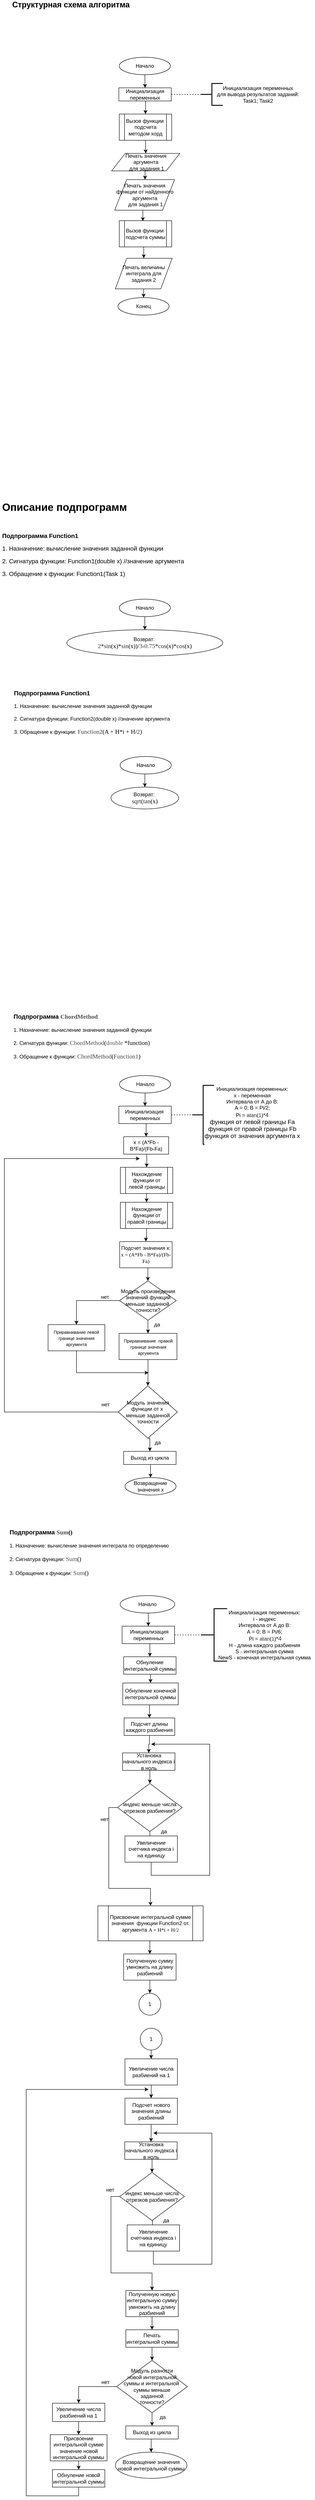 <mxfile version="12.5.6" type="device"><diagram id="HQb74UAFA0pZdW0-ivz8" name="Page-1"><mxGraphModel dx="1172" dy="648" grid="1" gridSize="10" guides="1" tooltips="1" connect="1" arrows="1" fold="1" page="1" pageScale="1" pageWidth="827" pageHeight="1169" math="0" shadow="0"><root><mxCell id="0"/><mxCell id="1" parent="0"/><mxCell id="1PtmZpgzlnoo4kEaElaT-3" style="edgeStyle=orthogonalEdgeStyle;rounded=0;orthogonalLoop=1;jettySize=auto;html=1;exitX=0.5;exitY=1;exitDx=0;exitDy=0;entryX=0.5;entryY=0;entryDx=0;entryDy=0;" edge="1" parent="1" source="1PtmZpgzlnoo4kEaElaT-1" target="1PtmZpgzlnoo4kEaElaT-2"><mxGeometry relative="1" as="geometry"/></mxCell><mxCell id="1PtmZpgzlnoo4kEaElaT-1" value="Начало" style="ellipse;whiteSpace=wrap;html=1;" vertex="1" parent="1"><mxGeometry x="353" y="180" width="117" height="40" as="geometry"/></mxCell><mxCell id="1PtmZpgzlnoo4kEaElaT-96" style="edgeStyle=orthogonalEdgeStyle;rounded=0;orthogonalLoop=1;jettySize=auto;html=1;exitX=0.5;exitY=1;exitDx=0;exitDy=0;entryX=0.5;entryY=0;entryDx=0;entryDy=0;" edge="1" parent="1" source="1PtmZpgzlnoo4kEaElaT-2" target="1PtmZpgzlnoo4kEaElaT-95"><mxGeometry relative="1" as="geometry"/></mxCell><mxCell id="1PtmZpgzlnoo4kEaElaT-2" value="Инициализация переменных" style="rounded=0;whiteSpace=wrap;html=1;" vertex="1" parent="1"><mxGeometry x="352" y="250" width="120" height="30" as="geometry"/></mxCell><mxCell id="1PtmZpgzlnoo4kEaElaT-4" value="" style="endArrow=none;dashed=1;html=1;exitX=1;exitY=0.5;exitDx=0;exitDy=0;" edge="1" parent="1" source="1PtmZpgzlnoo4kEaElaT-2"><mxGeometry width="50" height="50" relative="1" as="geometry"><mxPoint x="580" y="300" as="sourcePoint"/><mxPoint x="560" y="265" as="targetPoint"/></mxGeometry></mxCell><mxCell id="1PtmZpgzlnoo4kEaElaT-5" value="" style="strokeWidth=2;html=1;shape=mxgraph.flowchart.annotation_2;align=left;labelPosition=right;pointerEvents=1;" vertex="1" parent="1"><mxGeometry x="540" y="240" width="50" height="50" as="geometry"/></mxCell><mxCell id="1PtmZpgzlnoo4kEaElaT-6" value="Инициализация переменных&lt;br&gt;&amp;nbsp;для вывода результатов заданий:&amp;nbsp;&lt;br&gt;Task1; Task2" style="text;html=1;align=center;verticalAlign=middle;resizable=0;points=[];autosize=1;" vertex="1" parent="1"><mxGeometry x="560" y="240" width="220" height="50" as="geometry"/></mxCell><mxCell id="1PtmZpgzlnoo4kEaElaT-99" style="edgeStyle=orthogonalEdgeStyle;rounded=0;orthogonalLoop=1;jettySize=auto;html=1;exitX=0.5;exitY=1;exitDx=0;exitDy=0;entryX=0.5;entryY=0;entryDx=0;entryDy=0;" edge="1" parent="1" source="1PtmZpgzlnoo4kEaElaT-7"><mxGeometry relative="1" as="geometry"><mxPoint x="412" y="460" as="targetPoint"/></mxGeometry></mxCell><mxCell id="1PtmZpgzlnoo4kEaElaT-7" value="Печать значения аргумента&lt;br&gt;&amp;nbsp;для задания 1" style="shape=parallelogram;perimeter=parallelogramPerimeter;whiteSpace=wrap;html=1;" vertex="1" parent="1"><mxGeometry x="335.5" y="400" width="156" height="40" as="geometry"/></mxCell><mxCell id="1PtmZpgzlnoo4kEaElaT-101" style="edgeStyle=orthogonalEdgeStyle;rounded=0;orthogonalLoop=1;jettySize=auto;html=1;exitX=0.5;exitY=1;exitDx=0;exitDy=0;entryX=0.45;entryY=0.017;entryDx=0;entryDy=0;entryPerimeter=0;" edge="1" parent="1" source="1PtmZpgzlnoo4kEaElaT-9" target="1PtmZpgzlnoo4kEaElaT-100"><mxGeometry relative="1" as="geometry"/></mxCell><mxCell id="1PtmZpgzlnoo4kEaElaT-9" value="Печать значения функции от найденного аргумента&lt;br&gt;&amp;nbsp;для задания 1" style="shape=parallelogram;perimeter=parallelogramPerimeter;whiteSpace=wrap;html=1;" vertex="1" parent="1"><mxGeometry x="342.5" y="460" width="137" height="70" as="geometry"/></mxCell><mxCell id="1PtmZpgzlnoo4kEaElaT-15" style="edgeStyle=orthogonalEdgeStyle;rounded=0;orthogonalLoop=1;jettySize=auto;html=1;exitX=0.5;exitY=1;exitDx=0;exitDy=0;entryX=0.5;entryY=0;entryDx=0;entryDy=0;" edge="1" parent="1" source="1PtmZpgzlnoo4kEaElaT-11" target="1PtmZpgzlnoo4kEaElaT-14"><mxGeometry relative="1" as="geometry"/></mxCell><mxCell id="1PtmZpgzlnoo4kEaElaT-11" value="Печать величины интеграла для задания 2" style="shape=parallelogram;perimeter=parallelogramPerimeter;whiteSpace=wrap;html=1;" vertex="1" parent="1"><mxGeometry x="344" y="640" width="130" height="70" as="geometry"/></mxCell><mxCell id="1PtmZpgzlnoo4kEaElaT-14" value="Конец" style="ellipse;whiteSpace=wrap;html=1;" vertex="1" parent="1"><mxGeometry x="350" y="730" width="117" height="40" as="geometry"/></mxCell><mxCell id="1PtmZpgzlnoo4kEaElaT-16" value="&lt;h1&gt;Описание подпрограмм&lt;/h1&gt;&lt;div&gt;&lt;br&gt;&lt;/div&gt;&lt;p&gt;&lt;b&gt;&lt;font style=&quot;font-size: 14px&quot;&gt;Подпрограмма Function1&lt;/font&gt;&lt;/b&gt;&lt;/p&gt;&lt;p&gt;&lt;span style=&quot;font-size: 14px&quot;&gt;1. Назначение: вычисление значения заданной функции&lt;/span&gt;&lt;/p&gt;&lt;p&gt;&lt;span style=&quot;font-size: 14px&quot;&gt;2. Сигнатура функции: Function1(double x) //значение аргумента&lt;/span&gt;&lt;/p&gt;&lt;p&gt;&lt;span style=&quot;font-size: 14px&quot;&gt;3. Обращение к функции: Function1(Task 1)&lt;/span&gt;&lt;/p&gt;&lt;br&gt;&lt;p&gt;&lt;span style=&quot;font-size: 14px&quot;&gt;&lt;br&gt;&lt;/span&gt;&lt;/p&gt;" style="text;html=1;strokeColor=none;fillColor=none;spacing=5;spacingTop=-20;whiteSpace=wrap;overflow=hidden;rounded=0;" vertex="1" parent="1"><mxGeometry x="80" y="1190" width="610" height="190" as="geometry"/></mxCell><mxCell id="1PtmZpgzlnoo4kEaElaT-19" style="edgeStyle=orthogonalEdgeStyle;rounded=0;orthogonalLoop=1;jettySize=auto;html=1;exitX=0.5;exitY=1;exitDx=0;exitDy=0;entryX=0.5;entryY=0;entryDx=0;entryDy=0;" edge="1" parent="1" source="1PtmZpgzlnoo4kEaElaT-17" target="1PtmZpgzlnoo4kEaElaT-18"><mxGeometry relative="1" as="geometry"/></mxCell><mxCell id="1PtmZpgzlnoo4kEaElaT-17" value="Начало" style="ellipse;whiteSpace=wrap;html=1;" vertex="1" parent="1"><mxGeometry x="353" y="1420" width="117" height="40" as="geometry"/></mxCell><mxCell id="1PtmZpgzlnoo4kEaElaT-18" value="Возврат:&amp;nbsp;&lt;br&gt;&lt;p style=&quot;margin: 0px ; font-stretch: normal ; font-size: 14px ; line-height: normal ; font-family: &amp;#34;menlo&amp;#34; ; background-color: rgb(255 , 255 , 255)&quot;&gt;&lt;span style=&quot;color: #373737&quot;&gt;2&lt;/span&gt;*&lt;span style=&quot;color: #262626&quot;&gt;sin&lt;/span&gt;(x)*&lt;span style=&quot;color: #262626&quot;&gt;sin&lt;/span&gt;(x))/&lt;span style=&quot;color: #373737&quot;&gt;3&lt;/span&gt;-&lt;span style=&quot;color: #373737&quot;&gt;0.75&lt;/span&gt;*&lt;span style=&quot;color: #262626&quot;&gt;cos&lt;/span&gt;(x)*&lt;span style=&quot;color: #262626&quot;&gt;cos&lt;/span&gt;(x)&lt;/p&gt;" style="ellipse;whiteSpace=wrap;html=1;" vertex="1" parent="1"><mxGeometry x="233" y="1490" width="357" height="60" as="geometry"/></mxCell><mxCell id="1PtmZpgzlnoo4kEaElaT-22" value="&lt;font style=&quot;font-size: 14px&quot;&gt;&lt;b&gt;Подпрограмма Function1&lt;/b&gt;&lt;/font&gt;&lt;br&gt;&lt;br&gt;1. Назначение: вычисление значения заданной функции&lt;br&gt;&lt;br&gt;2. Сигнатура функции: Function2(double x) //значение аргумента&lt;br&gt;&lt;br&gt;3. Обращение к функции: &lt;span style=&quot;font-family: &amp;#34;menlo&amp;#34; ; font-size: 14px ; background-color: rgb(255 , 255 , 255) ; color: rgb(65 , 65 , 65)&quot;&gt;Function2&lt;/span&gt;&lt;span style=&quot;font-family: &amp;#34;menlo&amp;#34; ; font-size: 14px ; background-color: rgb(255 , 255 , 255)&quot;&gt;(A + H*i + H/&lt;/span&gt;&lt;span style=&quot;font-family: &amp;#34;menlo&amp;#34; ; font-size: 14px ; background-color: rgb(255 , 255 , 255) ; color: rgb(55 , 55 , 55)&quot;&gt;2&lt;/span&gt;&lt;span style=&quot;font-family: &amp;#34;menlo&amp;#34; ; font-size: 14px ; background-color: rgb(255 , 255 , 255)&quot;&gt;)&lt;/span&gt;" style="text;html=1;" vertex="1" parent="1"><mxGeometry x="110" y="1620" width="380" height="110" as="geometry"/></mxCell><mxCell id="1PtmZpgzlnoo4kEaElaT-24" style="edgeStyle=orthogonalEdgeStyle;rounded=0;orthogonalLoop=1;jettySize=auto;html=1;exitX=0.5;exitY=1;exitDx=0;exitDy=0;entryX=0.5;entryY=0;entryDx=0;entryDy=0;" edge="1" parent="1" source="1PtmZpgzlnoo4kEaElaT-25" target="1PtmZpgzlnoo4kEaElaT-26"><mxGeometry relative="1" as="geometry"/></mxCell><mxCell id="1PtmZpgzlnoo4kEaElaT-25" value="Начало" style="ellipse;whiteSpace=wrap;html=1;" vertex="1" parent="1"><mxGeometry x="355" y="1780" width="117" height="40" as="geometry"/></mxCell><mxCell id="1PtmZpgzlnoo4kEaElaT-26" value="Возврат:&amp;nbsp;&lt;br&gt;&lt;p style=&quot;margin: 0px ; font-stretch: normal ; font-size: 14px ; line-height: normal ; font-family: &amp;#34;menlo&amp;#34; ; color: rgb(38 , 38 , 38) ; background-color: rgb(255 , 255 , 255)&quot;&gt;sqrt&lt;span style=&quot;color: #000000&quot;&gt;(&lt;/span&gt;tan&lt;span style=&quot;color: #000000&quot;&gt;(x)&lt;/span&gt;&lt;/p&gt;" style="ellipse;whiteSpace=wrap;html=1;" vertex="1" parent="1"><mxGeometry x="334" y="1850" width="155" height="50" as="geometry"/></mxCell><mxCell id="1PtmZpgzlnoo4kEaElaT-27" value="&lt;font style=&quot;font-size: 14px&quot;&gt;&lt;b&gt;Подпрограмма&amp;nbsp;&lt;/b&gt;&lt;/font&gt;&lt;span style=&quot;color: rgb(79 , 79 , 79) ; font-family: &amp;#34;menlo&amp;#34; ; font-size: 14px ; background-color: rgb(255 , 255 , 255)&quot;&gt;&lt;b&gt;ChordMethod&lt;/b&gt;&lt;/span&gt;&lt;br&gt;&lt;br&gt;1. Назначение: вычисление значения заданной функции&lt;br&gt;&lt;br&gt;2. Сигнатура функции:&amp;nbsp;&lt;span style=&quot;font-family: &amp;#34;menlo&amp;#34; ; font-size: 14px ; background-color: rgb(255 , 255 , 255) ; color: rgb(79 , 79 , 79)&quot;&gt;ChordMethod&lt;/span&gt;&lt;span style=&quot;font-family: &amp;#34;menlo&amp;#34; ; font-size: 14px ; background-color: rgb(255 , 255 , 255)&quot;&gt;(&lt;/span&gt;&lt;span style=&quot;font-family: &amp;#34;menlo&amp;#34; ; font-size: 14px ; background-color: rgb(255 , 255 , 255) ; color: rgb(89 , 89 , 89)&quot;&gt;double&lt;/span&gt;&lt;span style=&quot;font-family: &amp;#34;menlo&amp;#34; ; font-size: 14px ; background-color: rgb(255 , 255 , 255)&quot;&gt; *function)&lt;/span&gt;&lt;br&gt;&lt;br&gt;3. Обращение к функции:&amp;nbsp;&lt;span style=&quot;color: rgb(65 , 65 , 65) ; font-family: &amp;#34;menlo&amp;#34; ; font-size: 14px ; background-color: rgb(255 , 255 , 255)&quot;&gt;ChordMethod&lt;/span&gt;&lt;span style=&quot;font-family: &amp;#34;menlo&amp;#34; ; font-size: 14px ; background-color: rgb(255 , 255 , 255)&quot;&gt;(&lt;/span&gt;&lt;span style=&quot;color: rgb(65 , 65 , 65) ; font-family: &amp;#34;menlo&amp;#34; ; font-size: 14px ; background-color: rgb(255 , 255 , 255)&quot;&gt;Function1&lt;/span&gt;&lt;span style=&quot;font-family: &amp;#34;menlo&amp;#34; ; font-size: 14px ; background-color: rgb(255 , 255 , 255)&quot;&gt;)&lt;/span&gt;" style="text;html=1;" vertex="1" parent="1"><mxGeometry x="109" y="2360" width="380" height="120" as="geometry"/></mxCell><mxCell id="1PtmZpgzlnoo4kEaElaT-30" style="edgeStyle=orthogonalEdgeStyle;rounded=0;orthogonalLoop=1;jettySize=auto;html=1;exitX=0.5;exitY=1;exitDx=0;exitDy=0;entryX=0.5;entryY=0;entryDx=0;entryDy=0;" edge="1" parent="1" source="1PtmZpgzlnoo4kEaElaT-28" target="1PtmZpgzlnoo4kEaElaT-29"><mxGeometry relative="1" as="geometry"/></mxCell><mxCell id="1PtmZpgzlnoo4kEaElaT-28" value="Начало" style="ellipse;whiteSpace=wrap;html=1;" vertex="1" parent="1"><mxGeometry x="353.5" y="2510" width="117" height="40" as="geometry"/></mxCell><mxCell id="1PtmZpgzlnoo4kEaElaT-37" style="edgeStyle=orthogonalEdgeStyle;rounded=0;orthogonalLoop=1;jettySize=auto;html=1;exitX=0.5;exitY=1;exitDx=0;exitDy=0;entryX=0.5;entryY=0;entryDx=0;entryDy=0;" edge="1" parent="1" target="1PtmZpgzlnoo4kEaElaT-35"><mxGeometry relative="1" as="geometry"><mxPoint x="415.5" y="2680" as="sourcePoint"/></mxGeometry></mxCell><mxCell id="1PtmZpgzlnoo4kEaElaT-65" style="edgeStyle=orthogonalEdgeStyle;rounded=0;orthogonalLoop=1;jettySize=auto;html=1;exitX=0.5;exitY=1;exitDx=0;exitDy=0;entryX=0.5;entryY=0;entryDx=0;entryDy=0;" edge="1" parent="1" source="1PtmZpgzlnoo4kEaElaT-29" target="1PtmZpgzlnoo4kEaElaT-64"><mxGeometry relative="1" as="geometry"/></mxCell><mxCell id="1PtmZpgzlnoo4kEaElaT-29" value="Инициализация&amp;nbsp;&lt;br&gt;переменных" style="rounded=0;whiteSpace=wrap;html=1;" vertex="1" parent="1"><mxGeometry x="352" y="2580" width="120" height="40" as="geometry"/></mxCell><mxCell id="1PtmZpgzlnoo4kEaElaT-31" value="" style="endArrow=none;dashed=1;html=1;exitX=1;exitY=0.5;exitDx=0;exitDy=0;" edge="1" parent="1" source="1PtmZpgzlnoo4kEaElaT-29"><mxGeometry width="50" height="50" relative="1" as="geometry"><mxPoint x="540" y="2640" as="sourcePoint"/><mxPoint x="530" y="2600" as="targetPoint"/></mxGeometry></mxCell><mxCell id="1PtmZpgzlnoo4kEaElaT-32" value="" style="strokeWidth=2;html=1;shape=mxgraph.flowchart.annotation_2;align=left;labelPosition=right;pointerEvents=1;" vertex="1" parent="1"><mxGeometry x="520" y="2532.5" width="50" height="135" as="geometry"/></mxCell><mxCell id="1PtmZpgzlnoo4kEaElaT-33" value="Инициализация переменных:&lt;br&gt;&lt;font&gt;х - переменная&lt;span style=&quot;font-size: 12px ; background-color: rgb(255 , 255 , 255)&quot;&gt;&lt;br&gt;Интервала от А до В:&lt;br&gt;А = 0; В = Pi/2;&lt;br&gt;Pi&amp;nbsp;&lt;/span&gt;&lt;font style=&quot;font-size: 12px&quot;&gt;&lt;span style=&quot;background-color: rgb(255 , 255 , 255)&quot;&gt;= &lt;/span&gt;&lt;span style=&quot;background-color: rgb(255 , 255 , 255) ; color: rgb(38 , 38 , 38)&quot;&gt;atan&lt;/span&gt;&lt;span style=&quot;background-color: rgb(255 , 255 , 255)&quot;&gt;(&lt;/span&gt;&lt;span style=&quot;background-color: rgb(255 , 255 , 255) ; color: rgb(55 , 55 , 55)&quot;&gt;1&lt;/span&gt;&lt;span style=&quot;background-color: rgb(255 , 255 , 255)&quot;&gt;)*&lt;/span&gt;&lt;/font&gt;&lt;span style=&quot;font-size: 14px ; background-color: rgb(255 , 255 , 255) ; color: rgb(55 , 55 , 55)&quot;&gt;4&lt;br&gt;&lt;/span&gt;&lt;p style=&quot;margin: 0px ; font-stretch: normal ; font-size: 14px ; line-height: normal ; background-color: rgb(255 , 255 , 255)&quot;&gt;функция от левой границы Fa&lt;/p&gt;&lt;p style=&quot;margin: 0px ; font-stretch: normal ; font-size: 14px ; line-height: normal ; background-color: rgb(255 , 255 , 255)&quot;&gt;функция от правой границы Fb&lt;br&gt;&lt;/p&gt;&lt;p style=&quot;margin: 0px ; font-stretch: normal ; font-size: 14px ; line-height: normal ; background-color: rgb(255 , 255 , 255)&quot;&gt;функция от значения аргумента х&lt;/p&gt;&lt;p style=&quot;margin: 0px ; font-stretch: normal ; font-size: 14px ; line-height: normal ; background-color: rgb(255 , 255 , 255)&quot;&gt;&lt;br&gt;&lt;/p&gt;&lt;span style=&quot;font-size: 12px ; font-family: &amp;#34;menlo&amp;#34; ; background-color: rgb(255 , 255 , 255)&quot;&gt;&lt;br&gt;&lt;/span&gt;&lt;/font&gt;" style="text;html=1;strokeColor=none;fillColor=none;align=center;verticalAlign=middle;whiteSpace=wrap;rounded=0;" vertex="1" parent="1"><mxGeometry x="540" y="2560" width="235" height="100" as="geometry"/></mxCell><mxCell id="1PtmZpgzlnoo4kEaElaT-38" style="edgeStyle=orthogonalEdgeStyle;rounded=0;orthogonalLoop=1;jettySize=auto;html=1;exitX=0.5;exitY=1;exitDx=0;exitDy=0;entryX=0.5;entryY=0;entryDx=0;entryDy=0;" edge="1" parent="1" source="1PtmZpgzlnoo4kEaElaT-35" target="1PtmZpgzlnoo4kEaElaT-36"><mxGeometry relative="1" as="geometry"/></mxCell><mxCell id="1PtmZpgzlnoo4kEaElaT-35" value="Нахождение функции от левой границы" style="shape=process;whiteSpace=wrap;html=1;backgroundOutline=1;" vertex="1" parent="1"><mxGeometry x="355.5" y="2720" width="120" height="60" as="geometry"/></mxCell><mxCell id="1PtmZpgzlnoo4kEaElaT-40" style="edgeStyle=orthogonalEdgeStyle;rounded=0;orthogonalLoop=1;jettySize=auto;html=1;exitX=0.5;exitY=1;exitDx=0;exitDy=0;" edge="1" parent="1" source="1PtmZpgzlnoo4kEaElaT-36" target="1PtmZpgzlnoo4kEaElaT-39"><mxGeometry relative="1" as="geometry"/></mxCell><mxCell id="1PtmZpgzlnoo4kEaElaT-36" value="Нахождение функции от правой границы" style="shape=process;whiteSpace=wrap;html=1;backgroundOutline=1;" vertex="1" parent="1"><mxGeometry x="355.5" y="2800" width="120" height="60" as="geometry"/></mxCell><mxCell id="1PtmZpgzlnoo4kEaElaT-42" style="edgeStyle=orthogonalEdgeStyle;rounded=0;orthogonalLoop=1;jettySize=auto;html=1;exitX=0.5;exitY=1;exitDx=0;exitDy=0;entryX=0.5;entryY=0;entryDx=0;entryDy=0;" edge="1" parent="1" source="1PtmZpgzlnoo4kEaElaT-39" target="1PtmZpgzlnoo4kEaElaT-41"><mxGeometry relative="1" as="geometry"/></mxCell><mxCell id="1PtmZpgzlnoo4kEaElaT-39" value="Подсчет значения х:&lt;br&gt;&lt;p style=&quot;margin: 0px ; font-stretch: normal ; line-height: normal ; font-family: &amp;#34;menlo&amp;#34; ; background-color: rgb(255 , 255 , 255)&quot;&gt;&lt;font style=&quot;font-size: 12px&quot;&gt;x = (A*Fb - B*Fa)/(Fb-Fa)&lt;/font&gt;&lt;/p&gt;" style="rounded=0;whiteSpace=wrap;html=1;" vertex="1" parent="1"><mxGeometry x="354" y="2890" width="120" height="60" as="geometry"/></mxCell><mxCell id="1PtmZpgzlnoo4kEaElaT-44" style="edgeStyle=orthogonalEdgeStyle;rounded=0;orthogonalLoop=1;jettySize=auto;html=1;exitX=0.5;exitY=1;exitDx=0;exitDy=0;entryX=0.5;entryY=0;entryDx=0;entryDy=0;" edge="1" parent="1" source="1PtmZpgzlnoo4kEaElaT-41" target="1PtmZpgzlnoo4kEaElaT-43"><mxGeometry relative="1" as="geometry"/></mxCell><mxCell id="1PtmZpgzlnoo4kEaElaT-67" style="edgeStyle=orthogonalEdgeStyle;rounded=0;orthogonalLoop=1;jettySize=auto;html=1;exitX=0;exitY=0.5;exitDx=0;exitDy=0;entryX=0.5;entryY=0;entryDx=0;entryDy=0;" edge="1" parent="1" source="1PtmZpgzlnoo4kEaElaT-41" target="1PtmZpgzlnoo4kEaElaT-66"><mxGeometry relative="1" as="geometry"/></mxCell><mxCell id="1PtmZpgzlnoo4kEaElaT-41" value="Модуль произведения&lt;br&gt;значений функций&lt;br&gt;меньше заданной&amp;nbsp;&lt;br&gt;точности?" style="rhombus;whiteSpace=wrap;html=1;" vertex="1" parent="1"><mxGeometry x="353.5" y="2980" width="130" height="90" as="geometry"/></mxCell><mxCell id="1PtmZpgzlnoo4kEaElaT-48" style="edgeStyle=orthogonalEdgeStyle;rounded=0;orthogonalLoop=1;jettySize=auto;html=1;exitX=0.5;exitY=1;exitDx=0;exitDy=0;entryX=0.5;entryY=0;entryDx=0;entryDy=0;" edge="1" parent="1" source="1PtmZpgzlnoo4kEaElaT-43" target="1PtmZpgzlnoo4kEaElaT-47"><mxGeometry relative="1" as="geometry"/></mxCell><mxCell id="1PtmZpgzlnoo4kEaElaT-43" value="&lt;p style=&quot;margin: 0px ; font-stretch: normal ; line-height: normal ; background-color: rgb(255 , 255 , 255)&quot;&gt;&lt;font size=&quot;1&quot;&gt;Приравнивание &amp;nbsp;правой&lt;/font&gt;&lt;/p&gt;&lt;p style=&quot;margin: 0px ; font-stretch: normal ; line-height: normal ; background-color: rgb(255 , 255 , 255)&quot;&gt;&lt;font size=&quot;1&quot;&gt;границе значения&lt;/font&gt;&lt;/p&gt;&lt;p style=&quot;margin: 0px ; font-stretch: normal ; line-height: normal ; background-color: rgb(255 , 255 , 255)&quot;&gt;&lt;font size=&quot;1&quot;&gt;аргумента&lt;/font&gt;&lt;/p&gt;" style="rounded=0;whiteSpace=wrap;html=1;" vertex="1" parent="1"><mxGeometry x="352.5" y="3100" width="132.5" height="60" as="geometry"/></mxCell><mxCell id="1PtmZpgzlnoo4kEaElaT-52" style="edgeStyle=orthogonalEdgeStyle;rounded=0;orthogonalLoop=1;jettySize=auto;html=1;exitX=0.5;exitY=1;exitDx=0;exitDy=0;entryX=0.5;entryY=1;entryDx=0;entryDy=0;" edge="1" parent="1" source="1PtmZpgzlnoo4kEaElaT-47" target="1PtmZpgzlnoo4kEaElaT-51"><mxGeometry relative="1" as="geometry"/></mxCell><mxCell id="1PtmZpgzlnoo4kEaElaT-54" style="edgeStyle=orthogonalEdgeStyle;rounded=0;orthogonalLoop=1;jettySize=auto;html=1;exitX=0;exitY=0.5;exitDx=0;exitDy=0;" edge="1" parent="1" source="1PtmZpgzlnoo4kEaElaT-47"><mxGeometry relative="1" as="geometry"><mxPoint x="400" y="2700" as="targetPoint"/><Array as="points"><mxPoint x="90" y="3280"/><mxPoint x="90" y="2700"/></Array></mxGeometry></mxCell><mxCell id="1PtmZpgzlnoo4kEaElaT-47" value="Модуль значения функции от х&amp;nbsp;&lt;br&gt;меньше заданной&lt;br&gt;точности" style="rhombus;whiteSpace=wrap;html=1;" vertex="1" parent="1"><mxGeometry x="351" y="3220" width="135" height="120" as="geometry"/></mxCell><mxCell id="1PtmZpgzlnoo4kEaElaT-56" style="edgeStyle=orthogonalEdgeStyle;rounded=0;orthogonalLoop=1;jettySize=auto;html=1;exitX=0.5;exitY=0;exitDx=0;exitDy=0;entryX=0.5;entryY=0;entryDx=0;entryDy=0;" edge="1" parent="1" source="1PtmZpgzlnoo4kEaElaT-51" target="1PtmZpgzlnoo4kEaElaT-55"><mxGeometry relative="1" as="geometry"/></mxCell><mxCell id="1PtmZpgzlnoo4kEaElaT-51" value="Выход из цикла" style="rounded=0;whiteSpace=wrap;html=1;direction=west;" vertex="1" parent="1"><mxGeometry x="363" y="3370" width="120" height="30" as="geometry"/></mxCell><mxCell id="1PtmZpgzlnoo4kEaElaT-53" value="&amp;nbsp;да" style="text;html=1;align=center;verticalAlign=middle;resizable=0;points=[];autosize=1;" vertex="1" parent="1"><mxGeometry x="423.5" y="3340" width="30" height="20" as="geometry"/></mxCell><mxCell id="1PtmZpgzlnoo4kEaElaT-55" value="Возвращение значения х" style="ellipse;whiteSpace=wrap;html=1;" vertex="1" parent="1"><mxGeometry x="366" y="3430" width="117" height="40" as="geometry"/></mxCell><mxCell id="1PtmZpgzlnoo4kEaElaT-57" value="&lt;font style=&quot;font-size: 14px&quot;&gt;&lt;b&gt;Подпрограмма&amp;nbsp;&lt;span style=&quot;color: rgb(79 , 79 , 79) ; font-family: &amp;#34;menlo&amp;#34; ; background-color: rgb(255 , 255 , 255)&quot;&gt;Sum&lt;/span&gt;&lt;span style=&quot;font-family: &amp;#34;menlo&amp;#34; ; background-color: rgb(255 , 255 , 255)&quot;&gt;()&lt;/span&gt;&lt;br&gt;&lt;/b&gt;&lt;/font&gt;&lt;br&gt;1. Назначение: вычисление значения интеграла по определению&lt;br&gt;&lt;br&gt;2. Сигнатура функции:&amp;nbsp;&lt;span style=&quot;font-size: 14px&quot;&gt;&lt;span style=&quot;color: rgb(79 , 79 , 79) ; font-family: &amp;#34;menlo&amp;#34; ; background-color: rgb(255 , 255 , 255)&quot;&gt;Sum&lt;/span&gt;&lt;span style=&quot;font-family: &amp;#34;menlo&amp;#34; ; background-color: rgb(255 , 255 , 255)&quot;&gt;()&lt;/span&gt;&lt;/span&gt;&lt;br&gt;&lt;br&gt;3. Обращение к функции:&amp;nbsp;&lt;span style=&quot;font-size: 14px&quot;&gt;&lt;span style=&quot;color: rgb(79 , 79 , 79) ; font-family: &amp;#34;menlo&amp;#34; ; background-color: rgb(255 , 255 , 255)&quot;&gt;Sum&lt;/span&gt;&lt;span style=&quot;font-family: &amp;#34;menlo&amp;#34; ; background-color: rgb(255 , 255 , 255)&quot;&gt;()&lt;/span&gt;&lt;/span&gt;" style="text;html=1;" vertex="1" parent="1"><mxGeometry x="100" y="3540" width="380" height="120" as="geometry"/></mxCell><mxCell id="1PtmZpgzlnoo4kEaElaT-60" style="edgeStyle=orthogonalEdgeStyle;rounded=0;orthogonalLoop=1;jettySize=auto;html=1;exitX=0.5;exitY=1;exitDx=0;exitDy=0;entryX=0.5;entryY=0;entryDx=0;entryDy=0;" edge="1" parent="1" source="1PtmZpgzlnoo4kEaElaT-58" target="1PtmZpgzlnoo4kEaElaT-59"><mxGeometry relative="1" as="geometry"/></mxCell><mxCell id="1PtmZpgzlnoo4kEaElaT-58" value="Начало" style="ellipse;whiteSpace=wrap;html=1;" vertex="1" parent="1"><mxGeometry x="355" y="3700" width="125" height="40" as="geometry"/></mxCell><mxCell id="1PtmZpgzlnoo4kEaElaT-70" style="edgeStyle=orthogonalEdgeStyle;rounded=0;orthogonalLoop=1;jettySize=auto;html=1;exitX=0.5;exitY=1;exitDx=0;exitDy=0;entryX=0.5;entryY=0;entryDx=0;entryDy=0;" edge="1" parent="1" source="1PtmZpgzlnoo4kEaElaT-59"><mxGeometry relative="1" as="geometry"><mxPoint x="423" y="3840" as="targetPoint"/></mxGeometry></mxCell><mxCell id="1PtmZpgzlnoo4kEaElaT-59" value="&amp;nbsp;Инициализация переменных" style="rounded=0;whiteSpace=wrap;html=1;" vertex="1" parent="1"><mxGeometry x="359.5" y="3770" width="120" height="40" as="geometry"/></mxCell><mxCell id="1PtmZpgzlnoo4kEaElaT-61" value="" style="endArrow=none;dashed=1;html=1;exitX=1;exitY=0.5;exitDx=0;exitDy=0;" edge="1" parent="1" source="1PtmZpgzlnoo4kEaElaT-59"><mxGeometry width="50" height="50" relative="1" as="geometry"><mxPoint x="560" y="3830" as="sourcePoint"/><mxPoint x="560" y="3790" as="targetPoint"/></mxGeometry></mxCell><mxCell id="1PtmZpgzlnoo4kEaElaT-62" value="" style="strokeWidth=2;html=1;shape=mxgraph.flowchart.annotation_2;align=left;labelPosition=right;pointerEvents=1;" vertex="1" parent="1"><mxGeometry x="540" y="3730" width="60" height="120" as="geometry"/></mxCell><mxCell id="1PtmZpgzlnoo4kEaElaT-63" value="Инициализация переменных:&lt;br&gt;i - индекс&lt;br&gt;&lt;span style=&quot;white-space: normal ; background-color: rgb(255 , 255 , 255)&quot;&gt;Интервала от А до В:&lt;/span&gt;&lt;br style=&quot;white-space: normal ; background-color: rgb(255 , 255 , 255)&quot;&gt;&lt;span style=&quot;white-space: normal ; background-color: rgb(255 , 255 , 255)&quot;&gt;А = 0; В = Pi/6;&lt;/span&gt;&lt;br&gt;&amp;nbsp;&lt;span style=&quot;white-space: normal ; background-color: rgb(255 , 255 , 255)&quot;&gt;Pi&amp;nbsp;&lt;/span&gt;&lt;font style=&quot;white-space: normal&quot;&gt;&lt;span style=&quot;background-color: rgb(255 , 255 , 255)&quot;&gt;=&amp;nbsp;&lt;/span&gt;&lt;span style=&quot;background-color: rgb(255 , 255 , 255) ; color: rgb(38 , 38 , 38)&quot;&gt;atan&lt;/span&gt;&lt;span style=&quot;background-color: rgb(255 , 255 , 255)&quot;&gt;(&lt;/span&gt;&lt;span style=&quot;background-color: rgb(255 , 255 , 255) ; color: rgb(55 , 55 , 55)&quot;&gt;1&lt;/span&gt;&lt;span style=&quot;background-color: rgb(255 , 255 , 255)&quot;&gt;)*&lt;/span&gt;&lt;/font&gt;&lt;span style=&quot;white-space: normal ; font-size: 14px ; background-color: rgb(255 , 255 , 255) ; color: rgb(55 , 55 , 55)&quot;&gt;4&lt;br&gt;&lt;/span&gt;&lt;p style=&quot;margin: 0px ; font-stretch: normal ; line-height: normal ; background-color: rgb(255 , 255 , 255)&quot;&gt;&lt;font&gt;H - длина &lt;font style=&quot;font-size: 12px&quot;&gt;к&lt;/font&gt;&lt;/font&gt;&lt;font style=&quot;font-size: 12px&quot;&gt;аждого разбиения&lt;/font&gt;&lt;/p&gt;&lt;p style=&quot;margin: 0px ; font-stretch: normal ; line-height: normal ; background-color: rgb(255 , 255 , 255)&quot;&gt;&lt;font style=&quot;font-size: 12px&quot;&gt;S - интегральная сумма&lt;/font&gt;&lt;/p&gt;&lt;p style=&quot;margin: 0px ; font-stretch: normal ; line-height: normal ; background-color: rgb(255 , 255 , 255)&quot;&gt;NewS - конечная интегральная сумма&lt;/p&gt;" style="text;html=1;align=center;verticalAlign=middle;resizable=0;points=[];autosize=1;" vertex="1" parent="1"><mxGeometry x="570" y="3730" width="230" height="120" as="geometry"/></mxCell><mxCell id="1PtmZpgzlnoo4kEaElaT-64" value="х&amp;nbsp;=&amp;nbsp;&lt;span style=&quot;background-color: rgb(255 , 255 , 255)&quot;&gt;(A*Fb - B*Fa)/(Fb-Fa)&lt;/span&gt;" style="rounded=0;whiteSpace=wrap;html=1;" vertex="1" parent="1"><mxGeometry x="363" y="2650" width="103" height="40" as="geometry"/></mxCell><mxCell id="1PtmZpgzlnoo4kEaElaT-68" style="edgeStyle=orthogonalEdgeStyle;rounded=0;orthogonalLoop=1;jettySize=auto;html=1;exitX=0.5;exitY=1;exitDx=0;exitDy=0;" edge="1" parent="1" source="1PtmZpgzlnoo4kEaElaT-66"><mxGeometry relative="1" as="geometry"><mxPoint x="420" y="3190" as="targetPoint"/><Array as="points"><mxPoint x="255" y="3190"/></Array></mxGeometry></mxCell><mxCell id="1PtmZpgzlnoo4kEaElaT-66" value="&lt;p style=&quot;margin: 0px ; font-stretch: normal ; line-height: normal ; background-color: rgb(255 , 255 , 255)&quot;&gt;&lt;font size=&quot;1&quot;&gt;Приравнивание левой&lt;/font&gt;&lt;/p&gt;&lt;p style=&quot;margin: 0px ; font-stretch: normal ; line-height: normal ; background-color: rgb(255 , 255 , 255)&quot;&gt;&lt;font size=&quot;1&quot;&gt;границе значения&lt;/font&gt;&lt;/p&gt;&lt;p style=&quot;margin: 0px ; font-stretch: normal ; line-height: normal ; background-color: rgb(255 , 255 , 255)&quot;&gt;&lt;font size=&quot;1&quot;&gt;аргумента&lt;/font&gt;&lt;/p&gt;" style="rounded=0;whiteSpace=wrap;html=1;" vertex="1" parent="1"><mxGeometry x="190" y="3080" width="130" height="60" as="geometry"/></mxCell><mxCell id="1PtmZpgzlnoo4kEaElaT-75" style="edgeStyle=orthogonalEdgeStyle;rounded=0;orthogonalLoop=1;jettySize=auto;html=1;exitX=0.5;exitY=1;exitDx=0;exitDy=0;entryX=0.5;entryY=0;entryDx=0;entryDy=0;" edge="1" parent="1" source="1PtmZpgzlnoo4kEaElaT-73" target="1PtmZpgzlnoo4kEaElaT-74"><mxGeometry relative="1" as="geometry"/></mxCell><mxCell id="1PtmZpgzlnoo4kEaElaT-73" value="&lt;p style=&quot;margin: 0px ; font-stretch: normal ; line-height: normal ; background-color: rgb(255 , 255 , 255)&quot;&gt;Подсчет длины каждого разбиения&lt;/p&gt;" style="rounded=0;whiteSpace=wrap;html=1;" vertex="1" parent="1"><mxGeometry x="364" y="3980" width="116" height="40" as="geometry"/></mxCell><mxCell id="1PtmZpgzlnoo4kEaElaT-77" style="edgeStyle=orthogonalEdgeStyle;rounded=0;orthogonalLoop=1;jettySize=auto;html=1;exitX=0.5;exitY=1;exitDx=0;exitDy=0;entryX=0.5;entryY=0;entryDx=0;entryDy=0;" edge="1" parent="1" source="1PtmZpgzlnoo4kEaElaT-74" target="1PtmZpgzlnoo4kEaElaT-76"><mxGeometry relative="1" as="geometry"/></mxCell><mxCell id="1PtmZpgzlnoo4kEaElaT-74" value="Установка начального индекса i в ноль" style="rounded=0;whiteSpace=wrap;html=1;" vertex="1" parent="1"><mxGeometry x="360.5" y="4060" width="120" height="40" as="geometry"/></mxCell><mxCell id="1PtmZpgzlnoo4kEaElaT-79" style="edgeStyle=orthogonalEdgeStyle;rounded=0;orthogonalLoop=1;jettySize=auto;html=1;exitX=0.5;exitY=1;exitDx=0;exitDy=0;entryX=0.5;entryY=0;entryDx=0;entryDy=0;" edge="1" parent="1" source="1PtmZpgzlnoo4kEaElaT-76"><mxGeometry relative="1" as="geometry"><mxPoint x="423.5" y="4270" as="targetPoint"/></mxGeometry></mxCell><mxCell id="1PtmZpgzlnoo4kEaElaT-90" style="edgeStyle=orthogonalEdgeStyle;rounded=0;orthogonalLoop=1;jettySize=auto;html=1;exitX=0;exitY=0.5;exitDx=0;exitDy=0;entryX=0.5;entryY=0;entryDx=0;entryDy=0;" edge="1" parent="1" source="1PtmZpgzlnoo4kEaElaT-76" target="1PtmZpgzlnoo4kEaElaT-80"><mxGeometry relative="1" as="geometry"><Array as="points"><mxPoint x="329" y="4185"/><mxPoint x="329" y="4370"/><mxPoint x="425" y="4370"/></Array></mxGeometry></mxCell><mxCell id="1PtmZpgzlnoo4kEaElaT-76" value="индекс меньше числа отрезков разбиения?" style="rhombus;whiteSpace=wrap;html=1;" vertex="1" parent="1"><mxGeometry x="349" y="4130" width="148" height="110" as="geometry"/></mxCell><mxCell id="1PtmZpgzlnoo4kEaElaT-86" style="edgeStyle=orthogonalEdgeStyle;rounded=0;orthogonalLoop=1;jettySize=auto;html=1;exitX=0.5;exitY=1;exitDx=0;exitDy=0;entryX=0.5;entryY=0;entryDx=0;entryDy=0;" edge="1" parent="1" source="1PtmZpgzlnoo4kEaElaT-80" target="1PtmZpgzlnoo4kEaElaT-85"><mxGeometry relative="1" as="geometry"/></mxCell><mxCell id="1PtmZpgzlnoo4kEaElaT-80" value="Присвоение интегральной сумме значения &amp;nbsp;функции Function2 от. аргумента&lt;font style=&quot;font-size: 12px&quot;&gt;&amp;nbsp;&lt;span style=&quot;font-family: &amp;#34;menlo&amp;#34; ; background-color: rgb(255 , 255 , 255)&quot;&gt;A + H*i + H/&lt;/span&gt;&lt;span style=&quot;font-family: &amp;#34;menlo&amp;#34; ; background-color: rgb(255 , 255 , 255) ; color: rgb(55 , 55 , 55)&quot;&gt;2&lt;/span&gt;&lt;/font&gt;" style="shape=process;whiteSpace=wrap;html=1;backgroundOutline=1;" vertex="1" parent="1"><mxGeometry x="304" y="4410" width="241" height="80" as="geometry"/></mxCell><mxCell id="1PtmZpgzlnoo4kEaElaT-83" style="edgeStyle=orthogonalEdgeStyle;rounded=0;orthogonalLoop=1;jettySize=auto;html=1;exitX=0.5;exitY=1;exitDx=0;exitDy=0;entryX=0.5;entryY=0;entryDx=0;entryDy=0;" edge="1" parent="1" source="1PtmZpgzlnoo4kEaElaT-81" target="1PtmZpgzlnoo4kEaElaT-82"><mxGeometry relative="1" as="geometry"/></mxCell><mxCell id="1PtmZpgzlnoo4kEaElaT-81" value="Обнуление интегральной суммы" style="rounded=0;whiteSpace=wrap;html=1;" vertex="1" parent="1"><mxGeometry x="363" y="3840" width="120" height="40" as="geometry"/></mxCell><mxCell id="1PtmZpgzlnoo4kEaElaT-84" style="edgeStyle=orthogonalEdgeStyle;rounded=0;orthogonalLoop=1;jettySize=auto;html=1;exitX=0.5;exitY=1;exitDx=0;exitDy=0;entryX=0.5;entryY=0;entryDx=0;entryDy=0;" edge="1" parent="1" source="1PtmZpgzlnoo4kEaElaT-82" target="1PtmZpgzlnoo4kEaElaT-73"><mxGeometry relative="1" as="geometry"/></mxCell><mxCell id="1PtmZpgzlnoo4kEaElaT-82" value="Обнуление конечной интегральной суммы" style="rounded=0;whiteSpace=wrap;html=1;" vertex="1" parent="1"><mxGeometry x="361" y="3900" width="127" height="50" as="geometry"/></mxCell><mxCell id="1PtmZpgzlnoo4kEaElaT-92" style="edgeStyle=orthogonalEdgeStyle;rounded=0;orthogonalLoop=1;jettySize=auto;html=1;exitX=0.5;exitY=1;exitDx=0;exitDy=0;entryX=0.5;entryY=0;entryDx=0;entryDy=0;" edge="1" parent="1" source="1PtmZpgzlnoo4kEaElaT-85" target="1PtmZpgzlnoo4kEaElaT-91"><mxGeometry relative="1" as="geometry"/></mxCell><mxCell id="1PtmZpgzlnoo4kEaElaT-85" value="Полученную сумму умножить на длину разбиений" style="rounded=0;whiteSpace=wrap;html=1;" vertex="1" parent="1"><mxGeometry x="363" y="4520" width="120" height="60" as="geometry"/></mxCell><mxCell id="1PtmZpgzlnoo4kEaElaT-89" style="edgeStyle=orthogonalEdgeStyle;rounded=0;orthogonalLoop=1;jettySize=auto;html=1;exitX=0.5;exitY=1;exitDx=0;exitDy=0;" edge="1" parent="1" source="1PtmZpgzlnoo4kEaElaT-87"><mxGeometry relative="1" as="geometry"><mxPoint x="426" y="4040" as="targetPoint"/><Array as="points"><mxPoint x="426" y="4340"/><mxPoint x="560" y="4340"/><mxPoint x="560" y="4040"/></Array></mxGeometry></mxCell><mxCell id="1PtmZpgzlnoo4kEaElaT-87" value="Увеличение счетчика индекса i на единицу" style="rounded=0;whiteSpace=wrap;html=1;" vertex="1" parent="1"><mxGeometry x="366" y="4250" width="120" height="60" as="geometry"/></mxCell><mxCell id="1PtmZpgzlnoo4kEaElaT-91" value="1" style="ellipse;whiteSpace=wrap;html=1;aspect=fixed;" vertex="1" parent="1"><mxGeometry x="398" y="4610" width="50" height="50" as="geometry"/></mxCell><mxCell id="1PtmZpgzlnoo4kEaElaT-104" style="edgeStyle=orthogonalEdgeStyle;rounded=0;orthogonalLoop=1;jettySize=auto;html=1;exitX=0.5;exitY=1;exitDx=0;exitDy=0;entryX=0.5;entryY=0;entryDx=0;entryDy=0;" edge="1" parent="1" source="1PtmZpgzlnoo4kEaElaT-93" target="1PtmZpgzlnoo4kEaElaT-103"><mxGeometry relative="1" as="geometry"/></mxCell><mxCell id="1PtmZpgzlnoo4kEaElaT-93" value="1" style="ellipse;whiteSpace=wrap;html=1;aspect=fixed;" vertex="1" parent="1"><mxGeometry x="401" y="4690" width="50" height="50" as="geometry"/></mxCell><mxCell id="1PtmZpgzlnoo4kEaElaT-94" value="&lt;b&gt;&lt;font style=&quot;font-size: 18px&quot;&gt;Структурная схема алгоритма&amp;nbsp;&lt;/font&gt;&lt;/b&gt;" style="text;html=1;strokeColor=none;fillColor=none;align=center;verticalAlign=middle;whiteSpace=wrap;rounded=0;" vertex="1" parent="1"><mxGeometry x="90" y="50" width="310" height="20" as="geometry"/></mxCell><mxCell id="1PtmZpgzlnoo4kEaElaT-97" style="edgeStyle=orthogonalEdgeStyle;rounded=0;orthogonalLoop=1;jettySize=auto;html=1;exitX=0.5;exitY=1;exitDx=0;exitDy=0;entryX=0.5;entryY=0;entryDx=0;entryDy=0;" edge="1" parent="1" source="1PtmZpgzlnoo4kEaElaT-95" target="1PtmZpgzlnoo4kEaElaT-7"><mxGeometry relative="1" as="geometry"/></mxCell><mxCell id="1PtmZpgzlnoo4kEaElaT-95" value="Вызов функции&amp;nbsp;&lt;br&gt;подсчета методом хорд" style="shape=process;whiteSpace=wrap;html=1;backgroundOutline=1;" vertex="1" parent="1"><mxGeometry x="353" y="310" width="120" height="60" as="geometry"/></mxCell><mxCell id="1PtmZpgzlnoo4kEaElaT-102" style="edgeStyle=orthogonalEdgeStyle;rounded=0;orthogonalLoop=1;jettySize=auto;html=1;exitX=0.5;exitY=1;exitDx=0;exitDy=0;entryX=0.5;entryY=0;entryDx=0;entryDy=0;" edge="1" parent="1" source="1PtmZpgzlnoo4kEaElaT-100" target="1PtmZpgzlnoo4kEaElaT-11"><mxGeometry relative="1" as="geometry"/></mxCell><mxCell id="1PtmZpgzlnoo4kEaElaT-100" value="Вызов функции&amp;nbsp;&lt;br&gt;подсчета суммы" style="shape=process;whiteSpace=wrap;html=1;backgroundOutline=1;" vertex="1" parent="1"><mxGeometry x="353" y="554" width="120" height="60" as="geometry"/></mxCell><mxCell id="1PtmZpgzlnoo4kEaElaT-106" style="edgeStyle=orthogonalEdgeStyle;rounded=0;orthogonalLoop=1;jettySize=auto;html=1;exitX=0.5;exitY=1;exitDx=0;exitDy=0;entryX=0.5;entryY=0;entryDx=0;entryDy=0;" edge="1" parent="1" source="1PtmZpgzlnoo4kEaElaT-103" target="1PtmZpgzlnoo4kEaElaT-105"><mxGeometry relative="1" as="geometry"/></mxCell><mxCell id="1PtmZpgzlnoo4kEaElaT-103" value="Увеличение числа разбиений на 1" style="rounded=0;whiteSpace=wrap;html=1;" vertex="1" parent="1"><mxGeometry x="366" y="4760" width="120" height="60" as="geometry"/></mxCell><mxCell id="1PtmZpgzlnoo4kEaElaT-116" style="edgeStyle=orthogonalEdgeStyle;rounded=0;orthogonalLoop=1;jettySize=auto;html=1;exitX=0.5;exitY=1;exitDx=0;exitDy=0;entryX=0.5;entryY=0;entryDx=0;entryDy=0;" edge="1" parent="1" source="1PtmZpgzlnoo4kEaElaT-105" target="1PtmZpgzlnoo4kEaElaT-110"><mxGeometry relative="1" as="geometry"/></mxCell><mxCell id="1PtmZpgzlnoo4kEaElaT-105" value="Подсчет нового значения длины разбиений" style="rounded=0;whiteSpace=wrap;html=1;" vertex="1" parent="1"><mxGeometry x="366" y="4850" width="120" height="60" as="geometry"/></mxCell><mxCell id="1PtmZpgzlnoo4kEaElaT-107" value="да" style="text;html=1;align=center;verticalAlign=middle;resizable=0;points=[];autosize=1;" vertex="1" parent="1"><mxGeometry x="440" y="4230" width="30" height="20" as="geometry"/></mxCell><mxCell id="1PtmZpgzlnoo4kEaElaT-108" value="нет" style="text;html=1;align=center;verticalAlign=middle;resizable=0;points=[];autosize=1;" vertex="1" parent="1"><mxGeometry x="304" y="4202" width="30" height="20" as="geometry"/></mxCell><mxCell id="1PtmZpgzlnoo4kEaElaT-109" style="edgeStyle=orthogonalEdgeStyle;rounded=0;orthogonalLoop=1;jettySize=auto;html=1;exitX=0.5;exitY=1;exitDx=0;exitDy=0;entryX=0.5;entryY=0;entryDx=0;entryDy=0;" edge="1" parent="1" source="1PtmZpgzlnoo4kEaElaT-110" target="1PtmZpgzlnoo4kEaElaT-112"><mxGeometry relative="1" as="geometry"/></mxCell><mxCell id="1PtmZpgzlnoo4kEaElaT-110" value="Установка начального индекса i в ноль" style="rounded=0;whiteSpace=wrap;html=1;" vertex="1" parent="1"><mxGeometry x="365.5" y="4950" width="120" height="40" as="geometry"/></mxCell><mxCell id="1PtmZpgzlnoo4kEaElaT-111" style="edgeStyle=orthogonalEdgeStyle;rounded=0;orthogonalLoop=1;jettySize=auto;html=1;exitX=0.5;exitY=1;exitDx=0;exitDy=0;entryX=0.5;entryY=0;entryDx=0;entryDy=0;" edge="1" parent="1" source="1PtmZpgzlnoo4kEaElaT-112"><mxGeometry relative="1" as="geometry"><mxPoint x="429" y="5160" as="targetPoint"/></mxGeometry></mxCell><mxCell id="1PtmZpgzlnoo4kEaElaT-118" style="edgeStyle=orthogonalEdgeStyle;rounded=0;orthogonalLoop=1;jettySize=auto;html=1;exitX=0;exitY=0.5;exitDx=0;exitDy=0;entryX=0.5;entryY=0;entryDx=0;entryDy=0;" edge="1" parent="1" source="1PtmZpgzlnoo4kEaElaT-112" target="1PtmZpgzlnoo4kEaElaT-117"><mxGeometry relative="1" as="geometry"><Array as="points"><mxPoint x="334" y="5075"/><mxPoint x="334" y="5250"/><mxPoint x="428" y="5250"/></Array></mxGeometry></mxCell><mxCell id="1PtmZpgzlnoo4kEaElaT-112" value="индекс меньше числа отрезков разбиения?" style="rhombus;whiteSpace=wrap;html=1;" vertex="1" parent="1"><mxGeometry x="354" y="5020" width="148" height="110" as="geometry"/></mxCell><mxCell id="1PtmZpgzlnoo4kEaElaT-113" style="edgeStyle=orthogonalEdgeStyle;rounded=0;orthogonalLoop=1;jettySize=auto;html=1;exitX=0.5;exitY=1;exitDx=0;exitDy=0;" edge="1" parent="1" source="1PtmZpgzlnoo4kEaElaT-114"><mxGeometry relative="1" as="geometry"><mxPoint x="431" y="4930" as="targetPoint"/><Array as="points"><mxPoint x="431" y="5230"/><mxPoint x="565" y="5230"/><mxPoint x="565" y="4930"/></Array></mxGeometry></mxCell><mxCell id="1PtmZpgzlnoo4kEaElaT-114" value="Увеличение счетчика индекса i на единицу" style="rounded=0;whiteSpace=wrap;html=1;" vertex="1" parent="1"><mxGeometry x="371" y="5140" width="120" height="60" as="geometry"/></mxCell><mxCell id="1PtmZpgzlnoo4kEaElaT-115" value="да" style="text;html=1;align=center;verticalAlign=middle;resizable=0;points=[];autosize=1;" vertex="1" parent="1"><mxGeometry x="445" y="5120" width="30" height="20" as="geometry"/></mxCell><mxCell id="1PtmZpgzlnoo4kEaElaT-120" style="edgeStyle=orthogonalEdgeStyle;rounded=0;orthogonalLoop=1;jettySize=auto;html=1;exitX=0.5;exitY=1;exitDx=0;exitDy=0;entryX=0.5;entryY=0;entryDx=0;entryDy=0;" edge="1" parent="1" source="1PtmZpgzlnoo4kEaElaT-117" target="1PtmZpgzlnoo4kEaElaT-119"><mxGeometry relative="1" as="geometry"/></mxCell><mxCell id="1PtmZpgzlnoo4kEaElaT-117" value="Полученную новую интегральную сумму умножить на длину разбиений" style="rounded=0;whiteSpace=wrap;html=1;" vertex="1" parent="1"><mxGeometry x="368" y="5290" width="120" height="60" as="geometry"/></mxCell><mxCell id="1PtmZpgzlnoo4kEaElaT-122" style="edgeStyle=orthogonalEdgeStyle;rounded=0;orthogonalLoop=1;jettySize=auto;html=1;exitX=0.5;exitY=1;exitDx=0;exitDy=0;entryX=0.5;entryY=0;entryDx=0;entryDy=0;" edge="1" parent="1" source="1PtmZpgzlnoo4kEaElaT-119" target="1PtmZpgzlnoo4kEaElaT-121"><mxGeometry relative="1" as="geometry"/></mxCell><mxCell id="1PtmZpgzlnoo4kEaElaT-119" value="Печать интегральной суммы" style="rounded=0;whiteSpace=wrap;html=1;" vertex="1" parent="1"><mxGeometry x="368" y="5380" width="120" height="40" as="geometry"/></mxCell><mxCell id="1PtmZpgzlnoo4kEaElaT-124" style="edgeStyle=orthogonalEdgeStyle;rounded=0;orthogonalLoop=1;jettySize=auto;html=1;exitX=0.5;exitY=1;exitDx=0;exitDy=0;entryX=0.5;entryY=0;entryDx=0;entryDy=0;" edge="1" parent="1" source="1PtmZpgzlnoo4kEaElaT-121" target="1PtmZpgzlnoo4kEaElaT-123"><mxGeometry relative="1" as="geometry"/></mxCell><mxCell id="1PtmZpgzlnoo4kEaElaT-127" style="edgeStyle=orthogonalEdgeStyle;rounded=0;orthogonalLoop=1;jettySize=auto;html=1;exitX=0;exitY=0.5;exitDx=0;exitDy=0;entryX=0.5;entryY=0;entryDx=0;entryDy=0;" edge="1" parent="1" source="1PtmZpgzlnoo4kEaElaT-121" target="1PtmZpgzlnoo4kEaElaT-126"><mxGeometry relative="1" as="geometry"/></mxCell><mxCell id="1PtmZpgzlnoo4kEaElaT-121" value="Модуль разности&lt;br&gt;новой интегральной&lt;br&gt;суммы и интегральной&amp;nbsp;&lt;br&gt;суммы меньше&lt;br&gt;заданной &lt;br&gt;точности?" style="rhombus;whiteSpace=wrap;html=1;" vertex="1" parent="1"><mxGeometry x="347" y="5450" width="162" height="120" as="geometry"/></mxCell><mxCell id="1PtmZpgzlnoo4kEaElaT-136" style="edgeStyle=orthogonalEdgeStyle;rounded=0;orthogonalLoop=1;jettySize=auto;html=1;exitX=0.5;exitY=1;exitDx=0;exitDy=0;entryX=0.5;entryY=0;entryDx=0;entryDy=0;" edge="1" parent="1" source="1PtmZpgzlnoo4kEaElaT-123" target="1PtmZpgzlnoo4kEaElaT-135"><mxGeometry relative="1" as="geometry"/></mxCell><mxCell id="1PtmZpgzlnoo4kEaElaT-123" value="Выход из цикла" style="rounded=0;whiteSpace=wrap;html=1;" vertex="1" parent="1"><mxGeometry x="368" y="5600" width="120" height="30" as="geometry"/></mxCell><mxCell id="1PtmZpgzlnoo4kEaElaT-125" value="да" style="text;html=1;align=center;verticalAlign=middle;resizable=0;points=[];autosize=1;" vertex="1" parent="1"><mxGeometry x="437" y="5570" width="30" height="20" as="geometry"/></mxCell><mxCell id="1PtmZpgzlnoo4kEaElaT-130" style="edgeStyle=orthogonalEdgeStyle;rounded=0;orthogonalLoop=1;jettySize=auto;html=1;exitX=0.5;exitY=1;exitDx=0;exitDy=0;entryX=0.5;entryY=0;entryDx=0;entryDy=0;" edge="1" parent="1" source="1PtmZpgzlnoo4kEaElaT-126" target="1PtmZpgzlnoo4kEaElaT-129"><mxGeometry relative="1" as="geometry"/></mxCell><mxCell id="1PtmZpgzlnoo4kEaElaT-126" value="Увеличение числа разбиений на 1" style="rounded=0;whiteSpace=wrap;html=1;" vertex="1" parent="1"><mxGeometry x="200" y="5548" width="120" height="42" as="geometry"/></mxCell><mxCell id="1PtmZpgzlnoo4kEaElaT-128" value="нет" style="text;html=1;align=center;verticalAlign=middle;resizable=0;points=[];autosize=1;" vertex="1" parent="1"><mxGeometry x="305.5" y="5490" width="30" height="20" as="geometry"/></mxCell><mxCell id="1PtmZpgzlnoo4kEaElaT-132" style="edgeStyle=orthogonalEdgeStyle;rounded=0;orthogonalLoop=1;jettySize=auto;html=1;exitX=0.5;exitY=1;exitDx=0;exitDy=0;entryX=0.5;entryY=0;entryDx=0;entryDy=0;" edge="1" parent="1" source="1PtmZpgzlnoo4kEaElaT-129" target="1PtmZpgzlnoo4kEaElaT-131"><mxGeometry relative="1" as="geometry"/></mxCell><mxCell id="1PtmZpgzlnoo4kEaElaT-129" value="Присвоение интегральной сумме значение новой интегральной суммы" style="rounded=0;whiteSpace=wrap;html=1;" vertex="1" parent="1"><mxGeometry x="195" y="5620" width="130" height="60" as="geometry"/></mxCell><mxCell id="1PtmZpgzlnoo4kEaElaT-134" style="edgeStyle=orthogonalEdgeStyle;rounded=0;orthogonalLoop=1;jettySize=auto;html=1;exitX=0.5;exitY=1;exitDx=0;exitDy=0;" edge="1" parent="1" source="1PtmZpgzlnoo4kEaElaT-131"><mxGeometry relative="1" as="geometry"><mxPoint x="420" y="4830" as="targetPoint"/><Array as="points"><mxPoint x="260" y="5760"/><mxPoint x="140" y="5760"/><mxPoint x="140" y="4830"/></Array></mxGeometry></mxCell><mxCell id="1PtmZpgzlnoo4kEaElaT-131" value="Обнуление новой интегральной суммы" style="rounded=0;whiteSpace=wrap;html=1;" vertex="1" parent="1"><mxGeometry x="200" y="5700" width="120" height="40" as="geometry"/></mxCell><mxCell id="1PtmZpgzlnoo4kEaElaT-133" value="нет" style="text;html=1;align=center;verticalAlign=middle;resizable=0;points=[];autosize=1;" vertex="1" parent="1"><mxGeometry x="305.5" y="3253" width="30" height="20" as="geometry"/></mxCell><mxCell id="1PtmZpgzlnoo4kEaElaT-135" value="Возвращение значения новой интегральной суммы" style="ellipse;whiteSpace=wrap;html=1;" vertex="1" parent="1"><mxGeometry x="344" y="5660" width="164" height="60" as="geometry"/></mxCell><mxCell id="1PtmZpgzlnoo4kEaElaT-137" value="да" style="text;html=1;align=center;verticalAlign=middle;resizable=0;points=[];autosize=1;" vertex="1" parent="1"><mxGeometry x="423.5" y="3070" width="30" height="20" as="geometry"/></mxCell><mxCell id="1PtmZpgzlnoo4kEaElaT-138" value="нет" style="text;html=1;align=center;verticalAlign=middle;resizable=0;points=[];autosize=1;" vertex="1" parent="1"><mxGeometry x="305" y="3007" width="30" height="20" as="geometry"/></mxCell><mxCell id="1PtmZpgzlnoo4kEaElaT-139" value="нет" style="text;html=1;align=center;verticalAlign=middle;resizable=0;points=[];autosize=1;" vertex="1" parent="1"><mxGeometry x="317" y="5050" width="30" height="20" as="geometry"/></mxCell></root></mxGraphModel></diagram></mxfile>